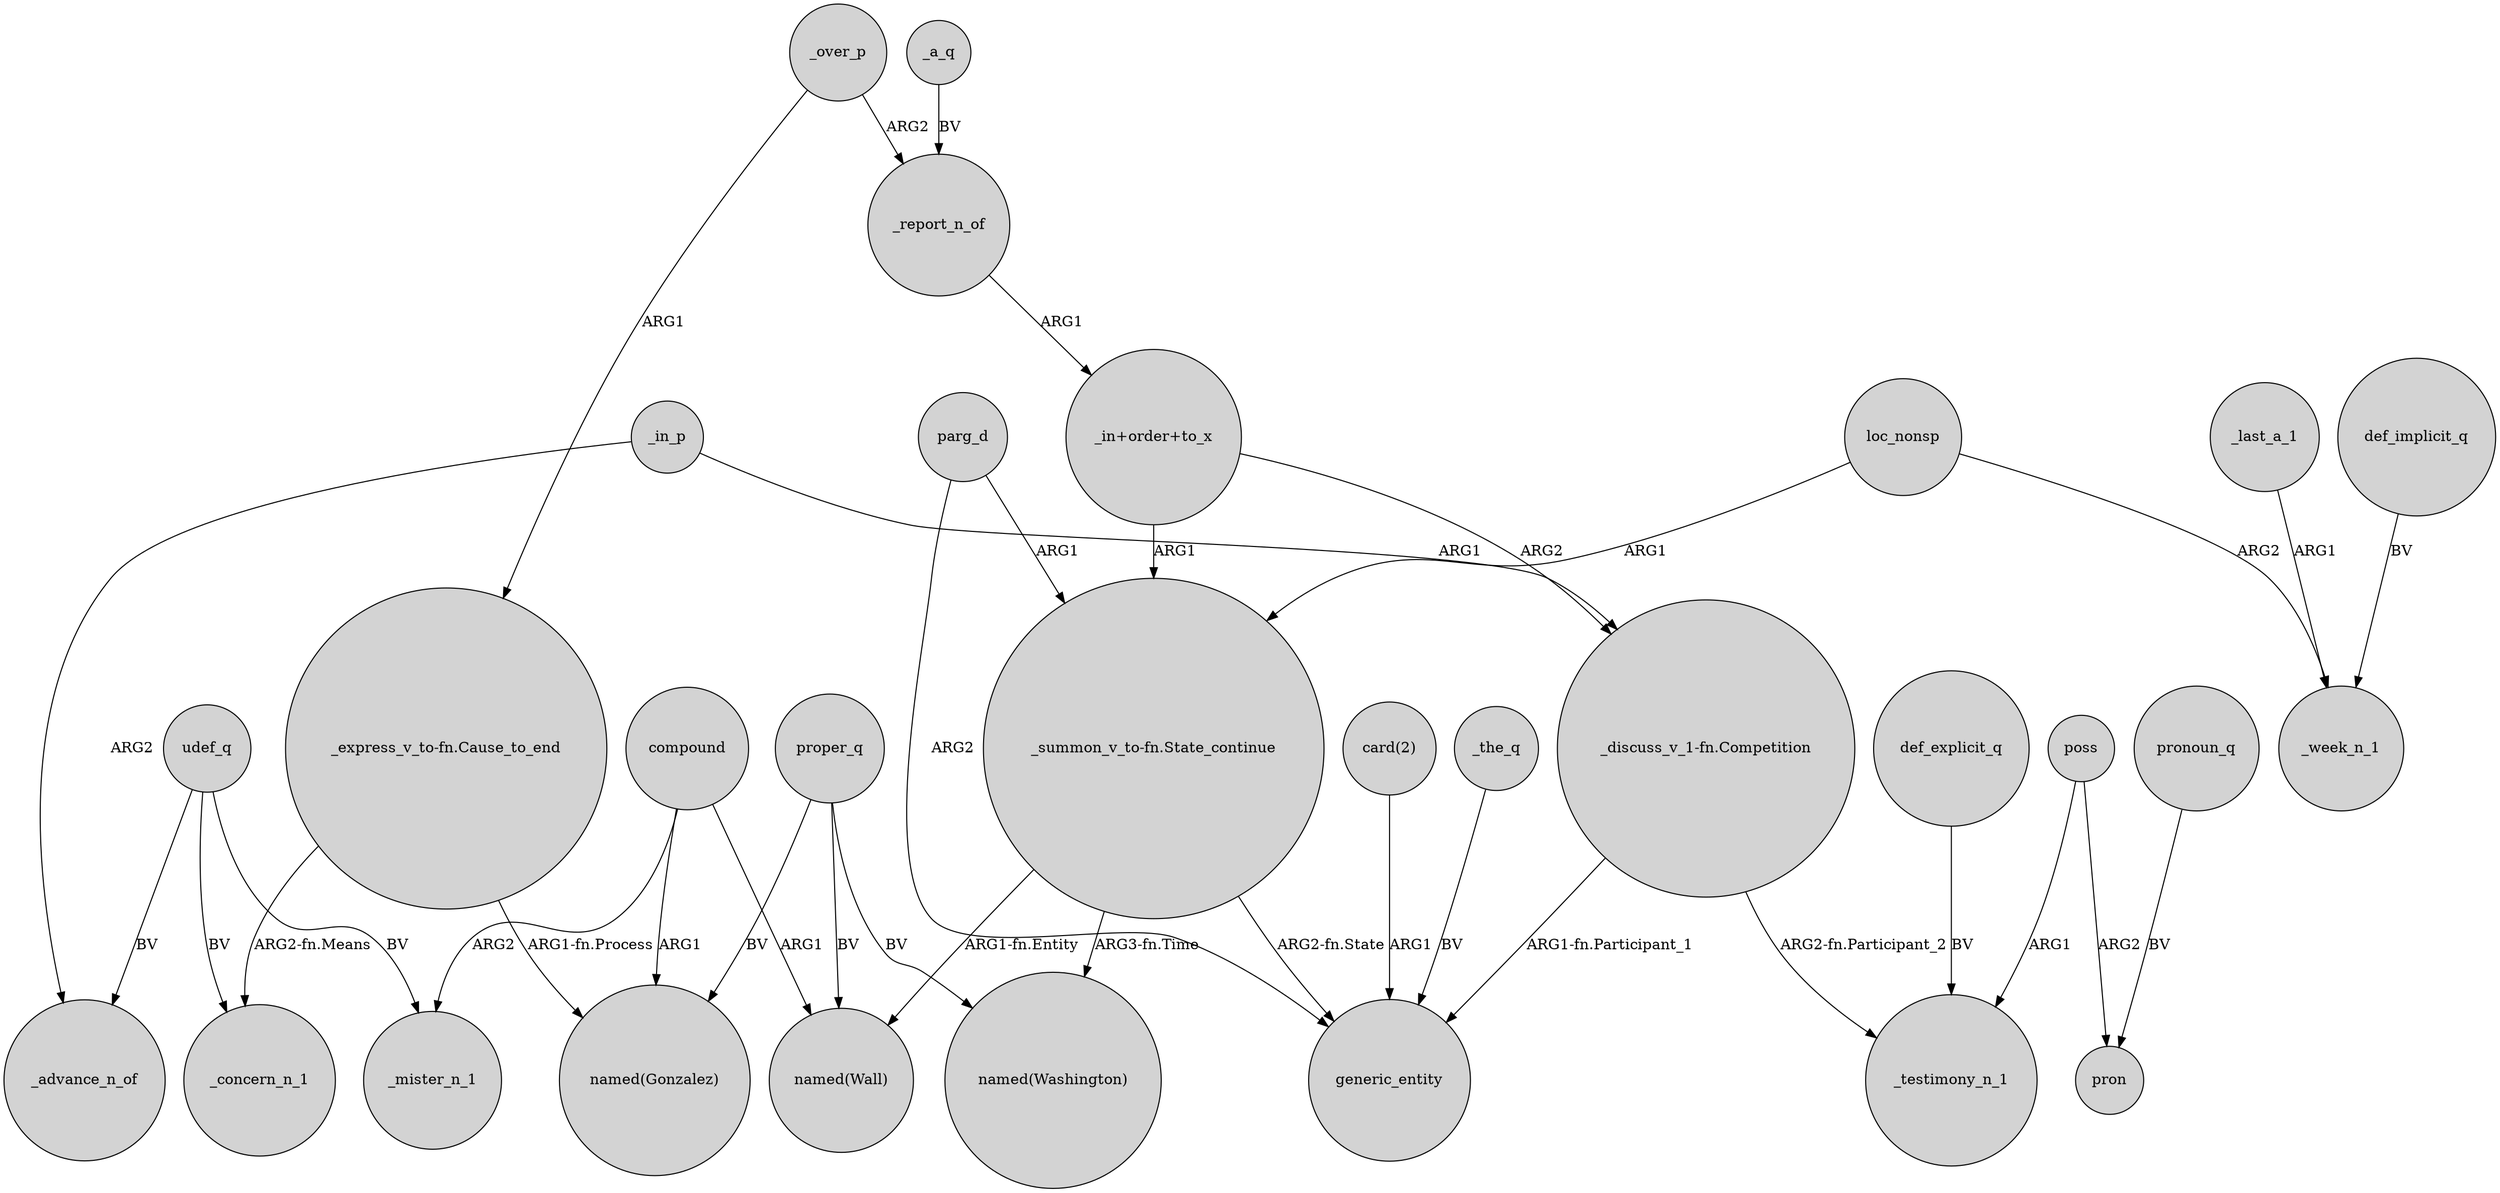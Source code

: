 digraph {
	node [shape=circle style=filled]
	compound -> _mister_n_1 [label=ARG2]
	"_summon_v_to-fn.State_continue" -> generic_entity [label="ARG2-fn.State"]
	"_express_v_to-fn.Cause_to_end" -> _concern_n_1 [label="ARG2-fn.Means"]
	"_discuss_v_1-fn.Competition" -> generic_entity [label="ARG1-fn.Participant_1"]
	def_explicit_q -> _testimony_n_1 [label=BV]
	loc_nonsp -> "_summon_v_to-fn.State_continue" [label=ARG1]
	compound -> "named(Wall)" [label=ARG1]
	loc_nonsp -> _week_n_1 [label=ARG2]
	udef_q -> _mister_n_1 [label=BV]
	_report_n_of -> "_in+order+to_x" [label=ARG1]
	_over_p -> "_express_v_to-fn.Cause_to_end" [label=ARG1]
	"_discuss_v_1-fn.Competition" -> _testimony_n_1 [label="ARG2-fn.Participant_2"]
	compound -> "named(Gonzalez)" [label=ARG1]
	pronoun_q -> pron [label=BV]
	"_in+order+to_x" -> "_discuss_v_1-fn.Competition" [label=ARG2]
	poss -> pron [label=ARG2]
	_a_q -> _report_n_of [label=BV]
	"_summon_v_to-fn.State_continue" -> "named(Wall)" [label="ARG1-fn.Entity"]
	_in_p -> "_discuss_v_1-fn.Competition" [label=ARG1]
	_last_a_1 -> _week_n_1 [label=ARG1]
	_over_p -> _report_n_of [label=ARG2]
	_the_q -> generic_entity [label=BV]
	"_in+order+to_x" -> "_summon_v_to-fn.State_continue" [label=ARG1]
	parg_d -> "_summon_v_to-fn.State_continue" [label=ARG1]
	def_implicit_q -> _week_n_1 [label=BV]
	udef_q -> _advance_n_of [label=BV]
	proper_q -> "named(Washington)" [label=BV]
	"_express_v_to-fn.Cause_to_end" -> "named(Gonzalez)" [label="ARG1-fn.Process"]
	"_summon_v_to-fn.State_continue" -> "named(Washington)" [label="ARG3-fn.Time"]
	"card(2)" -> generic_entity [label=ARG1]
	proper_q -> "named(Wall)" [label=BV]
	_in_p -> _advance_n_of [label=ARG2]
	udef_q -> _concern_n_1 [label=BV]
	poss -> _testimony_n_1 [label=ARG1]
	proper_q -> "named(Gonzalez)" [label=BV]
	parg_d -> generic_entity [label=ARG2]
}
